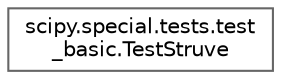 digraph "Graphical Class Hierarchy"
{
 // LATEX_PDF_SIZE
  bgcolor="transparent";
  edge [fontname=Helvetica,fontsize=10,labelfontname=Helvetica,labelfontsize=10];
  node [fontname=Helvetica,fontsize=10,shape=box,height=0.2,width=0.4];
  rankdir="LR";
  Node0 [id="Node000000",label="scipy.special.tests.test\l_basic.TestStruve",height=0.2,width=0.4,color="grey40", fillcolor="white", style="filled",URL="$d8/d45/classscipy_1_1special_1_1tests_1_1test__basic_1_1TestStruve.html",tooltip=" "];
}
